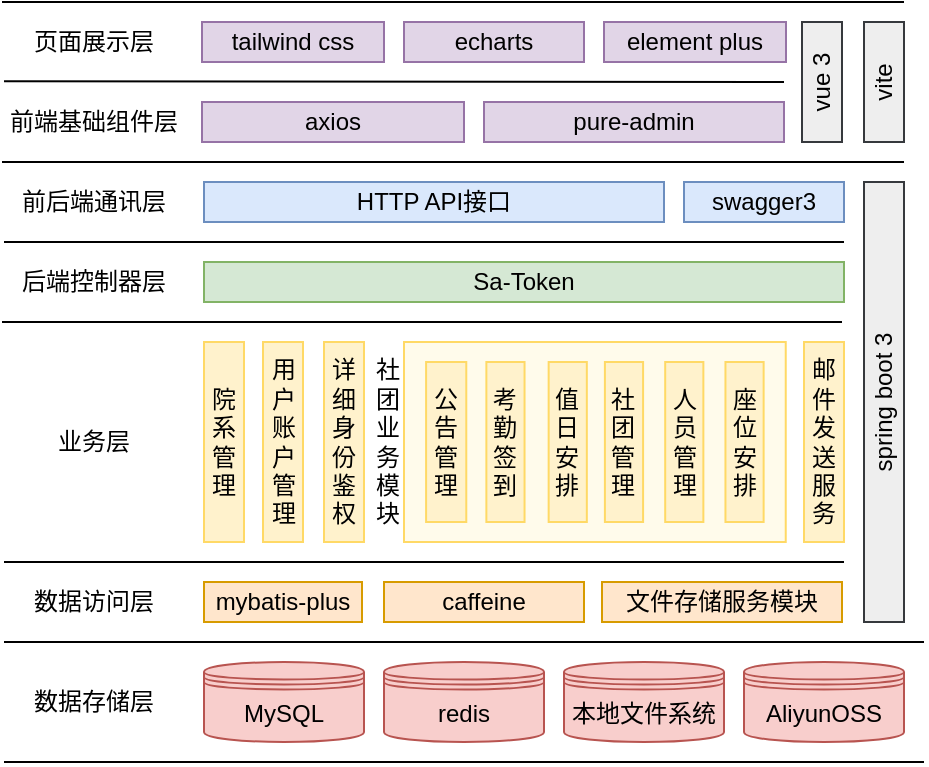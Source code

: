 <mxfile version="22.0.2" type="device">
  <diagram name="第 1 页" id="kYuHIrQTvLd25YGPLH1h">
    <mxGraphModel dx="-110" dy="51" grid="0" gridSize="10" guides="1" tooltips="1" connect="1" arrows="1" fold="1" page="0" pageScale="1" pageWidth="827" pageHeight="1169" math="0" shadow="0">
      <root>
        <mxCell id="0" />
        <mxCell id="1" parent="0" />
        <mxCell id="Tz6gYhMkW48kjDtmi0VT-73" value="MySQL" style="shape=datastore;whiteSpace=wrap;html=1;fillColor=#f8cecc;strokeColor=#b85450;" vertex="1" parent="1">
          <mxGeometry x="981" y="770" width="80" height="40" as="geometry" />
        </mxCell>
        <mxCell id="Tz6gYhMkW48kjDtmi0VT-74" value="&lt;font style=&quot;font-size: 12px;&quot;&gt;AliyunOSS&lt;/font&gt;" style="shape=datastore;whiteSpace=wrap;html=1;fillColor=#f8cecc;strokeColor=#b85450;" vertex="1" parent="1">
          <mxGeometry x="1251" y="770" width="80" height="40" as="geometry" />
        </mxCell>
        <mxCell id="Tz6gYhMkW48kjDtmi0VT-75" value="&lt;font style=&quot;font-size: 12px;&quot;&gt;本地文件系统&lt;/font&gt;" style="shape=datastore;whiteSpace=wrap;html=1;fillColor=#f8cecc;strokeColor=#b85450;" vertex="1" parent="1">
          <mxGeometry x="1161" y="770" width="80" height="40" as="geometry" />
        </mxCell>
        <mxCell id="Tz6gYhMkW48kjDtmi0VT-76" value="文件存储服务模块" style="rounded=0;whiteSpace=wrap;html=1;fillColor=#ffe6cc;strokeColor=#d79b00;" vertex="1" parent="1">
          <mxGeometry x="1180" y="730" width="120" height="20" as="geometry" />
        </mxCell>
        <mxCell id="Tz6gYhMkW48kjDtmi0VT-77" value="mybatis-plus" style="rounded=0;whiteSpace=wrap;html=1;fillColor=#ffe6cc;strokeColor=#d79b00;" vertex="1" parent="1">
          <mxGeometry x="981" y="730" width="79" height="20" as="geometry" />
        </mxCell>
        <mxCell id="Tz6gYhMkW48kjDtmi0VT-78" value="Sa-Token" style="rounded=0;whiteSpace=wrap;html=1;fillColor=#d5e8d4;strokeColor=#82b366;" vertex="1" parent="1">
          <mxGeometry x="981" y="570" width="320" height="20" as="geometry" />
        </mxCell>
        <mxCell id="Tz6gYhMkW48kjDtmi0VT-79" value="caffeine" style="rounded=0;whiteSpace=wrap;html=1;fillColor=#ffe6cc;strokeColor=#d79b00;" vertex="1" parent="1">
          <mxGeometry x="1071" y="730" width="100" height="20" as="geometry" />
        </mxCell>
        <mxCell id="Tz6gYhMkW48kjDtmi0VT-80" value="用&lt;br&gt;户&lt;br&gt;账&lt;br&gt;户&lt;br&gt;管&lt;br&gt;理" style="rounded=0;whiteSpace=wrap;html=1;fillColor=#fff2cc;strokeColor=#FFD966;" vertex="1" parent="1">
          <mxGeometry x="1010.5" y="610" width="20" height="100" as="geometry" />
        </mxCell>
        <mxCell id="Tz6gYhMkW48kjDtmi0VT-81" value="院&lt;br&gt;系&lt;br&gt;管&lt;br&gt;理" style="rounded=0;whiteSpace=wrap;html=1;fillColor=#fff2cc;strokeColor=#FFD966;" vertex="1" parent="1">
          <mxGeometry x="981" y="610" width="20" height="100" as="geometry" />
        </mxCell>
        <mxCell id="Tz6gYhMkW48kjDtmi0VT-82" value="HTTP API接口" style="rounded=0;whiteSpace=wrap;html=1;fillColor=#dae8fc;strokeColor=#6c8ebf;" vertex="1" parent="1">
          <mxGeometry x="981" y="530" width="230" height="20" as="geometry" />
        </mxCell>
        <mxCell id="Tz6gYhMkW48kjDtmi0VT-83" value="swagger3" style="rounded=0;whiteSpace=wrap;html=1;fillColor=#dae8fc;strokeColor=#6c8ebf;" vertex="1" parent="1">
          <mxGeometry x="1221" y="530" width="80" height="20" as="geometry" />
        </mxCell>
        <mxCell id="Tz6gYhMkW48kjDtmi0VT-93" value="详&lt;br&gt;细&lt;br&gt;身&lt;br&gt;份&lt;br&gt;鉴&lt;br&gt;权" style="rounded=0;whiteSpace=wrap;html=1;fillColor=#fff2cc;strokeColor=#FFD966;" vertex="1" parent="1">
          <mxGeometry x="1041" y="610" width="20" height="100" as="geometry" />
        </mxCell>
        <mxCell id="Tz6gYhMkW48kjDtmi0VT-94" value="邮&lt;br&gt;件&lt;br&gt;发&lt;br&gt;送&lt;br&gt;服&lt;br&gt;务" style="rounded=0;whiteSpace=wrap;html=1;fillColor=#fff2cc;strokeColor=#FFD966;" vertex="1" parent="1">
          <mxGeometry x="1281" y="610" width="20" height="100" as="geometry" />
        </mxCell>
        <mxCell id="Tz6gYhMkW48kjDtmi0VT-110" value="spring boot 3" style="rounded=0;whiteSpace=wrap;html=1;horizontal=0;fillColor=#eeeeee;strokeColor=#36393d;" vertex="1" parent="1">
          <mxGeometry x="1311" y="530" width="20" height="220" as="geometry" />
        </mxCell>
        <mxCell id="Tz6gYhMkW48kjDtmi0VT-112" value="vite" style="rounded=0;whiteSpace=wrap;html=1;horizontal=0;fillColor=#eeeeee;strokeColor=#36393d;" vertex="1" parent="1">
          <mxGeometry x="1311" y="450" width="20" height="60" as="geometry" />
        </mxCell>
        <mxCell id="Tz6gYhMkW48kjDtmi0VT-113" value="&lt;font style=&quot;font-size: 12px;&quot;&gt;redis&lt;/font&gt;" style="shape=datastore;whiteSpace=wrap;html=1;fillColor=#f8cecc;strokeColor=#b85450;" vertex="1" parent="1">
          <mxGeometry x="1071" y="770" width="80" height="40" as="geometry" />
        </mxCell>
        <mxCell id="Tz6gYhMkW48kjDtmi0VT-118" value="" style="endArrow=none;html=1;rounded=0;" edge="1" parent="1">
          <mxGeometry width="50" height="50" relative="1" as="geometry">
            <mxPoint x="881" y="820" as="sourcePoint" />
            <mxPoint x="1341" y="820" as="targetPoint" />
          </mxGeometry>
        </mxCell>
        <mxCell id="Tz6gYhMkW48kjDtmi0VT-119" value="" style="endArrow=none;html=1;rounded=0;" edge="1" parent="1">
          <mxGeometry width="50" height="50" relative="1" as="geometry">
            <mxPoint x="881" y="760" as="sourcePoint" />
            <mxPoint x="1341" y="760" as="targetPoint" />
          </mxGeometry>
        </mxCell>
        <mxCell id="Tz6gYhMkW48kjDtmi0VT-96" value="社&lt;br&gt;团&lt;br&gt;业&lt;br&gt;务&lt;br&gt;模&lt;br&gt;块" style="rounded=0;whiteSpace=wrap;html=1;labelPosition=left;verticalLabelPosition=middle;align=right;verticalAlign=middle;horizontal=1;container=0;fillColor=#FFFBEB;strokeColor=#FFD966;" vertex="1" parent="1">
          <mxGeometry x="1081" y="610" width="190.868" height="100" as="geometry" />
        </mxCell>
        <mxCell id="Tz6gYhMkW48kjDtmi0VT-97" value="公&lt;br&gt;告&lt;br&gt;管&lt;br&gt;理" style="rounded=0;html=1;verticalAlign=middle;horizontal=1;whiteSpace=wrap;container=0;fillColor=#fff2cc;strokeColor=#FFD966;" vertex="1" parent="1">
          <mxGeometry x="1092.05" y="620" width="20.091" height="80" as="geometry" />
        </mxCell>
        <mxCell id="Tz6gYhMkW48kjDtmi0VT-98" value="考&lt;br&gt;勤&lt;br&gt;签&lt;br&gt;到" style="rounded=0;html=1;verticalAlign=middle;horizontal=1;whiteSpace=wrap;container=0;fillColor=#fff2cc;strokeColor=#FFD966;" vertex="1" parent="1">
          <mxGeometry x="1122.187" y="620" width="19.087" height="80" as="geometry" />
        </mxCell>
        <mxCell id="Tz6gYhMkW48kjDtmi0VT-99" value="值&lt;br&gt;日&lt;br&gt;安&lt;br&gt;排" style="rounded=0;html=1;verticalAlign=middle;horizontal=1;whiteSpace=wrap;container=0;fillColor=#fff2cc;strokeColor=#FFD966;" vertex="1" parent="1">
          <mxGeometry x="1153.329" y="620" width="19.087" height="80" as="geometry" />
        </mxCell>
        <mxCell id="Tz6gYhMkW48kjDtmi0VT-100" value="社&lt;br&gt;团&lt;br&gt;管&lt;br&gt;理" style="rounded=0;html=1;verticalAlign=middle;horizontal=1;whiteSpace=wrap;container=0;fillColor=#fff2cc;strokeColor=#FFD966;" vertex="1" parent="1">
          <mxGeometry x="1181.457" y="620" width="19.087" height="80" as="geometry" />
        </mxCell>
        <mxCell id="Tz6gYhMkW48kjDtmi0VT-101" value="人&lt;br&gt;员&lt;br&gt;管&lt;br&gt;理" style="rounded=0;html=1;verticalAlign=middle;horizontal=1;whiteSpace=wrap;container=0;fillColor=#fff2cc;strokeColor=#FFD966;" vertex="1" parent="1">
          <mxGeometry x="1211.594" y="620" width="19.087" height="80" as="geometry" />
        </mxCell>
        <mxCell id="Tz6gYhMkW48kjDtmi0VT-102" value="座&lt;br&gt;位&lt;br&gt;安&lt;br&gt;排" style="rounded=0;html=1;verticalAlign=middle;horizontal=1;whiteSpace=wrap;container=0;fillColor=#fff2cc;strokeColor=#FFD966;" vertex="1" parent="1">
          <mxGeometry x="1241.731" y="620" width="19.087" height="80" as="geometry" />
        </mxCell>
        <mxCell id="Tz6gYhMkW48kjDtmi0VT-120" value="" style="endArrow=none;html=1;rounded=0;" edge="1" parent="1">
          <mxGeometry width="50" height="50" relative="1" as="geometry">
            <mxPoint x="881" y="720" as="sourcePoint" />
            <mxPoint x="1301" y="720" as="targetPoint" />
          </mxGeometry>
        </mxCell>
        <mxCell id="Tz6gYhMkW48kjDtmi0VT-121" value="" style="endArrow=none;html=1;rounded=0;" edge="1" parent="1">
          <mxGeometry width="50" height="50" relative="1" as="geometry">
            <mxPoint x="880" y="600" as="sourcePoint" />
            <mxPoint x="1300" y="600" as="targetPoint" />
          </mxGeometry>
        </mxCell>
        <mxCell id="Tz6gYhMkW48kjDtmi0VT-122" value="" style="endArrow=none;html=1;rounded=0;" edge="1" parent="1">
          <mxGeometry width="50" height="50" relative="1" as="geometry">
            <mxPoint x="881" y="560" as="sourcePoint" />
            <mxPoint x="1301" y="560" as="targetPoint" />
          </mxGeometry>
        </mxCell>
        <mxCell id="Tz6gYhMkW48kjDtmi0VT-123" value="" style="endArrow=none;html=1;rounded=0;" edge="1" parent="1">
          <mxGeometry width="50" height="50" relative="1" as="geometry">
            <mxPoint x="880" y="520" as="sourcePoint" />
            <mxPoint x="1331" y="520" as="targetPoint" />
          </mxGeometry>
        </mxCell>
        <mxCell id="Tz6gYhMkW48kjDtmi0VT-125" value="pure-admin" style="rounded=0;whiteSpace=wrap;html=1;fillColor=#e1d5e7;strokeColor=#9673a6;" vertex="1" parent="1">
          <mxGeometry x="1121" y="490" width="150" height="20" as="geometry" />
        </mxCell>
        <mxCell id="Tz6gYhMkW48kjDtmi0VT-126" value="axios" style="rounded=0;whiteSpace=wrap;html=1;fillColor=#e1d5e7;strokeColor=#9673a6;" vertex="1" parent="1">
          <mxGeometry x="980" y="490" width="131" height="20" as="geometry" />
        </mxCell>
        <mxCell id="Tz6gYhMkW48kjDtmi0VT-129" value="element plus" style="rounded=0;whiteSpace=wrap;html=1;fillColor=#e1d5e7;strokeColor=#9673a6;" vertex="1" parent="1">
          <mxGeometry x="1181" y="450" width="91" height="20" as="geometry" />
        </mxCell>
        <mxCell id="Tz6gYhMkW48kjDtmi0VT-131" value="" style="endArrow=none;html=1;rounded=0;" edge="1" parent="1">
          <mxGeometry width="50" height="50" relative="1" as="geometry">
            <mxPoint x="880" y="440" as="sourcePoint" />
            <mxPoint x="1331" y="440" as="targetPoint" />
          </mxGeometry>
        </mxCell>
        <mxCell id="Tz6gYhMkW48kjDtmi0VT-132" value="" style="endArrow=none;html=1;rounded=0;" edge="1" parent="1">
          <mxGeometry width="50" height="50" relative="1" as="geometry">
            <mxPoint x="881" y="479.66" as="sourcePoint" />
            <mxPoint x="1271" y="480" as="targetPoint" />
          </mxGeometry>
        </mxCell>
        <mxCell id="Tz6gYhMkW48kjDtmi0VT-133" value="tailwind css" style="rounded=0;whiteSpace=wrap;html=1;fillColor=#e1d5e7;strokeColor=#9673a6;" vertex="1" parent="1">
          <mxGeometry x="980" y="450" width="91" height="20" as="geometry" />
        </mxCell>
        <mxCell id="Tz6gYhMkW48kjDtmi0VT-134" value="echarts" style="rounded=0;whiteSpace=wrap;html=1;fillColor=#e1d5e7;strokeColor=#9673a6;" vertex="1" parent="1">
          <mxGeometry x="1081" y="450" width="90" height="20" as="geometry" />
        </mxCell>
        <mxCell id="Tz6gYhMkW48kjDtmi0VT-137" value="vue 3" style="rounded=0;whiteSpace=wrap;html=1;horizontal=0;fillColor=#eeeeee;strokeColor=#36393d;" vertex="1" parent="1">
          <mxGeometry x="1280" y="450" width="20" height="60" as="geometry" />
        </mxCell>
        <mxCell id="Tz6gYhMkW48kjDtmi0VT-141" value="页面展示层" style="text;html=1;strokeColor=none;fillColor=none;align=center;verticalAlign=middle;whiteSpace=wrap;rounded=0;" vertex="1" parent="1">
          <mxGeometry x="881" y="440" width="90" height="40" as="geometry" />
        </mxCell>
        <mxCell id="Tz6gYhMkW48kjDtmi0VT-142" value="数据存储层" style="text;html=1;strokeColor=none;fillColor=none;align=center;verticalAlign=middle;whiteSpace=wrap;rounded=0;" vertex="1" parent="1">
          <mxGeometry x="881" y="760" width="90" height="60" as="geometry" />
        </mxCell>
        <mxCell id="Tz6gYhMkW48kjDtmi0VT-143" value="数据访问层" style="text;html=1;strokeColor=none;fillColor=none;align=center;verticalAlign=middle;whiteSpace=wrap;rounded=0;" vertex="1" parent="1">
          <mxGeometry x="881" y="720" width="90" height="40" as="geometry" />
        </mxCell>
        <mxCell id="Tz6gYhMkW48kjDtmi0VT-144" value="业务层" style="text;html=1;strokeColor=none;fillColor=none;align=center;verticalAlign=middle;whiteSpace=wrap;rounded=0;" vertex="1" parent="1">
          <mxGeometry x="881" y="600" width="90" height="120" as="geometry" />
        </mxCell>
        <mxCell id="Tz6gYhMkW48kjDtmi0VT-145" value="后端控制器层" style="text;html=1;strokeColor=none;fillColor=none;align=center;verticalAlign=middle;whiteSpace=wrap;rounded=0;" vertex="1" parent="1">
          <mxGeometry x="881" y="560" width="90" height="40" as="geometry" />
        </mxCell>
        <mxCell id="Tz6gYhMkW48kjDtmi0VT-146" value="前后端通讯层" style="text;html=1;strokeColor=none;fillColor=none;align=center;verticalAlign=middle;whiteSpace=wrap;rounded=0;" vertex="1" parent="1">
          <mxGeometry x="881" y="520" width="90" height="40" as="geometry" />
        </mxCell>
        <mxCell id="Tz6gYhMkW48kjDtmi0VT-147" value="前端基础组件层" style="text;html=1;strokeColor=none;fillColor=none;align=center;verticalAlign=middle;whiteSpace=wrap;rounded=0;" vertex="1" parent="1">
          <mxGeometry x="881" y="480" width="90" height="40" as="geometry" />
        </mxCell>
      </root>
    </mxGraphModel>
  </diagram>
</mxfile>
